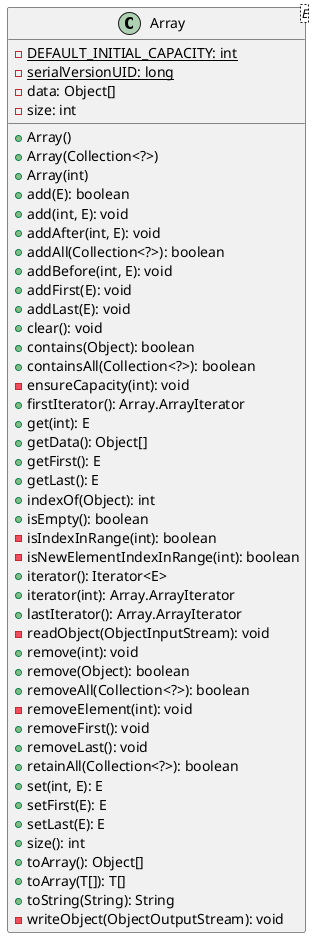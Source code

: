 @startuml

    class Array<E> {
        {static} -DEFAULT_INITIAL_CAPACITY: int
        {static} -serialVersionUID: long
        -data: Object[]
        -size: int
        +Array()
        +Array(Collection<?>)
        +Array(int)
        +add(E): boolean
        +add(int, E): void
        +addAfter(int, E): void
        +addAll(Collection<?>): boolean
        +addBefore(int, E): void
        +addFirst(E): void
        +addLast(E): void
        +clear(): void
        +contains(Object): boolean
        +containsAll(Collection<?>): boolean
        -ensureCapacity(int): void
        +firstIterator(): Array.ArrayIterator
        +get(int): E
        +getData(): Object[]
        +getFirst(): E
        +getLast(): E
        +indexOf(Object): int
        +isEmpty(): boolean
        -isIndexInRange(int): boolean
        -isNewElementIndexInRange(int): boolean
        +iterator(): Iterator<E>
        +iterator(int): Array.ArrayIterator
        +lastIterator(): Array.ArrayIterator
        -readObject(ObjectInputStream): void
        +remove(int): void
        +remove(Object): boolean
        +removeAll(Collection<?>): boolean
        -removeElement(int): void
        +removeFirst(): void
        +removeLast(): void
        +retainAll(Collection<?>): boolean
        +set(int, E): E
        +setFirst(E): E
        +setLast(E): E
        +size(): int
        +toArray(): Object[]
        +toArray(T[]): T[]
        +toString(String): String
        -writeObject(ObjectOutputStream): void
    }

@enduml
